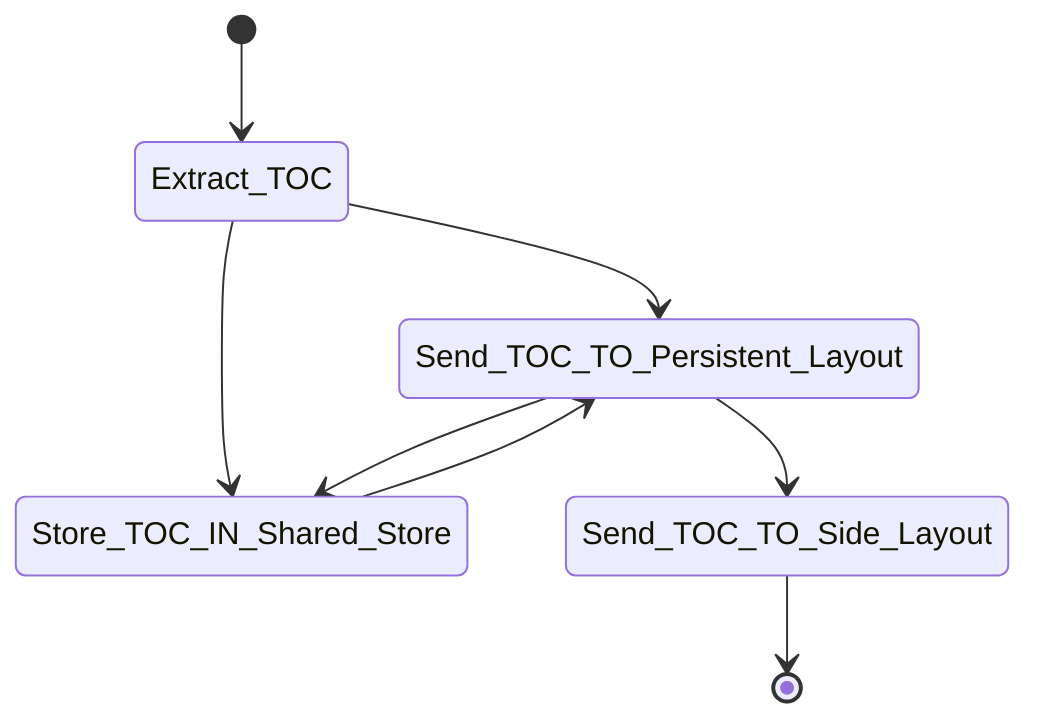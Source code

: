 stateDiagram-v2
    [*] --> Extract_TOC
    Extract_TOC --> Send_TOC_TO_Persistent_Layout
    Extract_TOC --> Store_TOC_IN_Shared_Store
    Send_TOC_TO_Persistent_Layout --> Store_TOC_IN_Shared_Store
    Store_TOC_IN_Shared_Store --> Send_TOC_TO_Persistent_Layout
    Send_TOC_TO_Persistent_Layout --> Send_TOC_TO_Side_Layout
    Send_TOC_TO_Side_Layout --> [*]